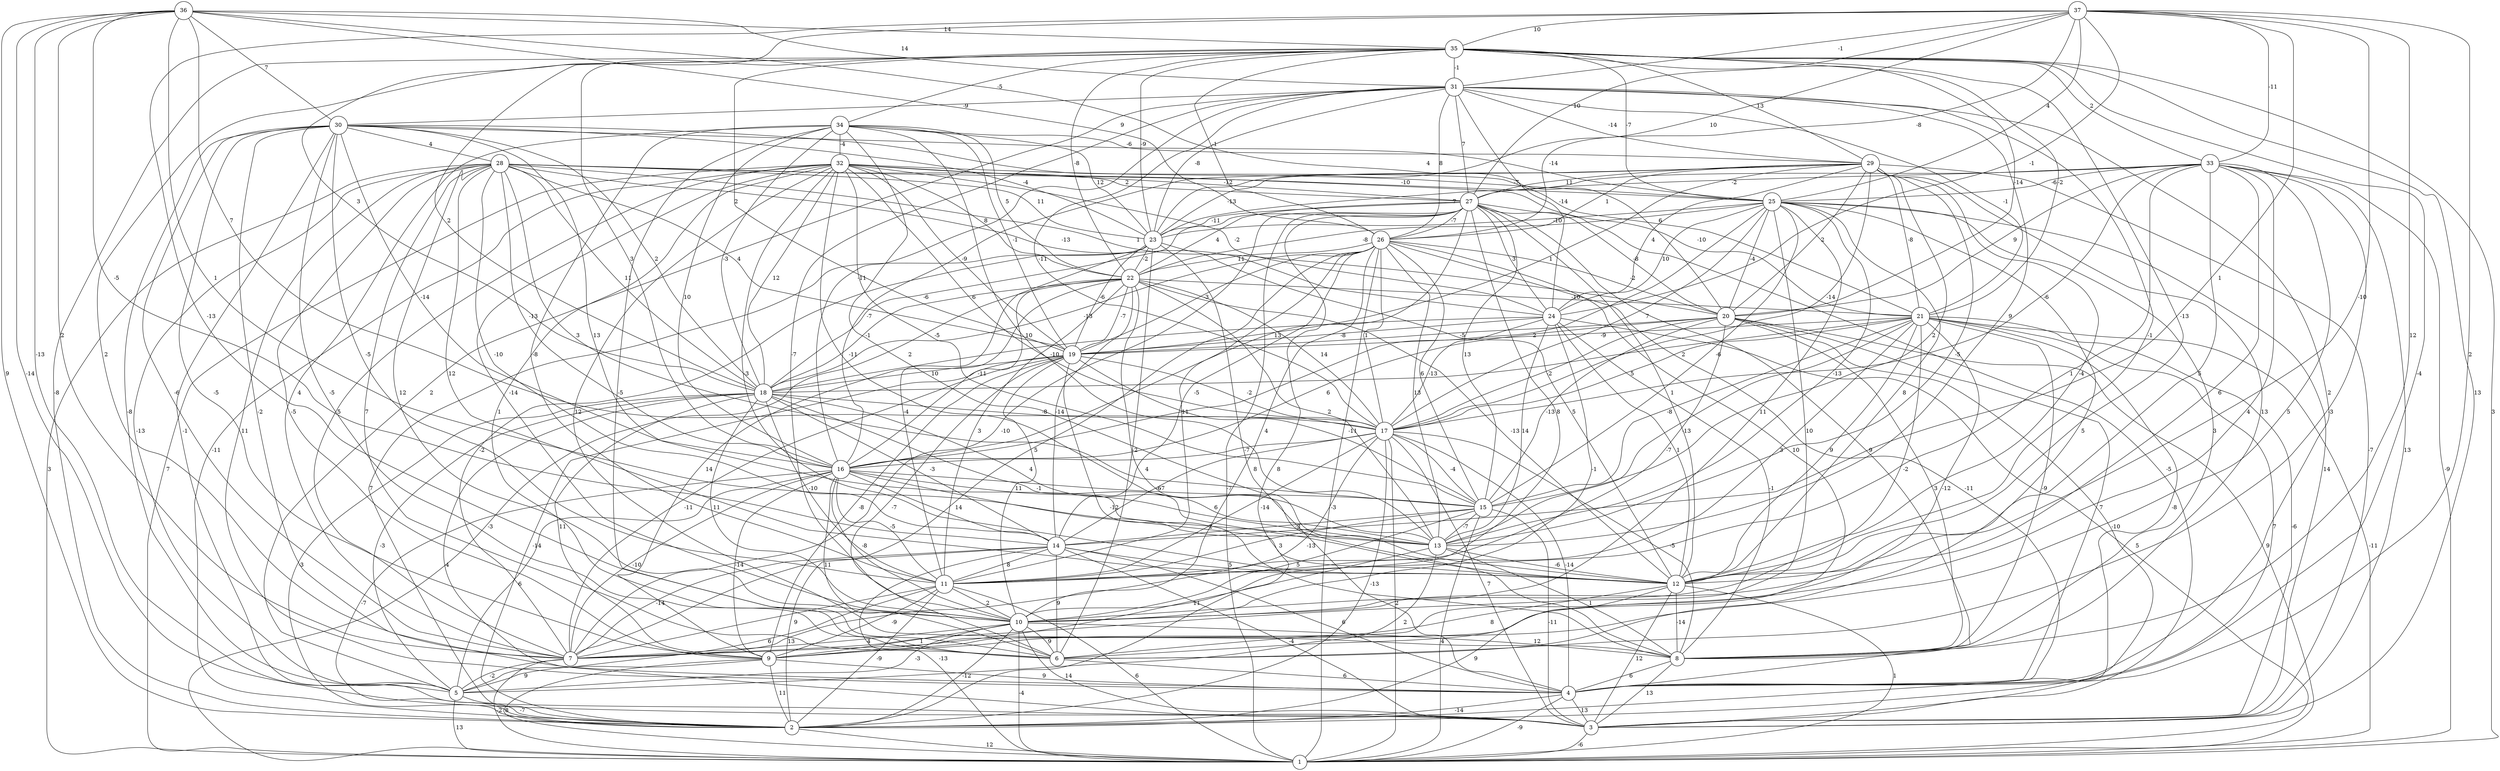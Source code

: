 graph { 
	 fontname="Helvetica,Arial,sans-serif" 
	 node [shape = circle]; 
	 37 -- 4 [label = "2"];
	 37 -- 8 [label = "12"];
	 37 -- 10 [label = "-13"];
	 37 -- 12 [label = "-10"];
	 37 -- 14 [label = "1"];
	 37 -- 18 [label = "3"];
	 37 -- 23 [label = "10"];
	 37 -- 24 [label = "-1"];
	 37 -- 25 [label = "4"];
	 37 -- 26 [label = "-8"];
	 37 -- 27 [label = "10"];
	 37 -- 31 [label = "-1"];
	 37 -- 33 [label = "-11"];
	 37 -- 35 [label = "10"];
	 36 -- 2 [label = "9"];
	 36 -- 3 [label = "-14"];
	 36 -- 5 [label = "-13"];
	 36 -- 7 [label = "2"];
	 36 -- 13 [label = "1"];
	 36 -- 14 [label = "-5"];
	 36 -- 17 [label = "7"];
	 36 -- 20 [label = "4"];
	 36 -- 26 [label = "9"];
	 36 -- 30 [label = "7"];
	 36 -- 31 [label = "14"];
	 36 -- 35 [label = "14"];
	 35 -- 1 [label = "3"];
	 35 -- 2 [label = "-8"];
	 35 -- 3 [label = "13"];
	 35 -- 4 [label = "-4"];
	 35 -- 7 [label = "2"];
	 35 -- 12 [label = "-13"];
	 35 -- 16 [label = "3"];
	 35 -- 18 [label = "2"];
	 35 -- 19 [label = "2"];
	 35 -- 20 [label = "-14"];
	 35 -- 21 [label = "-2"];
	 35 -- 22 [label = "-8"];
	 35 -- 23 [label = "-9"];
	 35 -- 25 [label = "-7"];
	 35 -- 26 [label = "-1"];
	 35 -- 29 [label = "13"];
	 35 -- 31 [label = "-1"];
	 35 -- 33 [label = "2"];
	 35 -- 34 [label = "-5"];
	 34 -- 6 [label = "-5"];
	 34 -- 7 [label = "4"];
	 34 -- 11 [label = "-8"];
	 34 -- 12 [label = "2"];
	 34 -- 13 [label = "10"];
	 34 -- 16 [label = "10"];
	 34 -- 18 [label = "-3"];
	 34 -- 19 [label = "-1"];
	 34 -- 22 [label = "5"];
	 34 -- 23 [label = "12"];
	 34 -- 29 [label = "-6"];
	 34 -- 32 [label = "-4"];
	 33 -- 1 [label = "-9"];
	 33 -- 3 [label = "13"];
	 33 -- 6 [label = "-3"];
	 33 -- 7 [label = "4"];
	 33 -- 9 [label = "5"];
	 33 -- 10 [label = "6"];
	 33 -- 11 [label = "1"];
	 33 -- 12 [label = "5"];
	 33 -- 17 [label = "-6"];
	 33 -- 20 [label = "9"];
	 33 -- 23 [label = "7"];
	 33 -- 25 [label = "-6"];
	 33 -- 27 [label = "-2"];
	 32 -- 1 [label = "7"];
	 32 -- 2 [label = "-11"];
	 32 -- 6 [label = "1"];
	 32 -- 7 [label = "5"];
	 32 -- 8 [label = "12"];
	 32 -- 10 [label = "-14"];
	 32 -- 12 [label = "-3"];
	 32 -- 13 [label = "-11"];
	 32 -- 15 [label = "-5"];
	 32 -- 17 [label = "6"];
	 32 -- 18 [label = "12"];
	 32 -- 19 [label = "-9"];
	 32 -- 21 [label = "-10"];
	 32 -- 22 [label = "8"];
	 32 -- 24 [label = "-2"];
	 32 -- 25 [label = "-7"];
	 32 -- 27 [label = "-12"];
	 31 -- 4 [label = "2"];
	 31 -- 5 [label = "2"];
	 31 -- 10 [label = "-7"];
	 31 -- 12 [label = "-1"];
	 31 -- 13 [label = "9"];
	 31 -- 16 [label = "-11"];
	 31 -- 17 [label = "-11"];
	 31 -- 21 [label = "-1"];
	 31 -- 23 [label = "-8"];
	 31 -- 24 [label = "-14"];
	 31 -- 26 [label = "8"];
	 31 -- 27 [label = "7"];
	 31 -- 29 [label = "-14"];
	 31 -- 30 [label = "-9"];
	 30 -- 3 [label = "-1"];
	 30 -- 4 [label = "-2"];
	 30 -- 5 [label = "-8"];
	 30 -- 6 [label = "-5"];
	 30 -- 7 [label = "-6"];
	 30 -- 9 [label = "-5"];
	 30 -- 11 [label = "-5"];
	 30 -- 13 [label = "13"];
	 30 -- 16 [label = "-14"];
	 30 -- 18 [label = "2"];
	 30 -- 21 [label = "6"];
	 30 -- 23 [label = "-4"];
	 30 -- 25 [label = "-14"];
	 30 -- 28 [label = "4"];
	 29 -- 3 [label = "-7"];
	 29 -- 8 [label = "13"];
	 29 -- 12 [label = "-4"];
	 29 -- 13 [label = "-5"];
	 29 -- 15 [label = "2"];
	 29 -- 16 [label = "-7"];
	 29 -- 17 [label = "-14"];
	 29 -- 19 [label = "1"];
	 29 -- 20 [label = "2"];
	 29 -- 21 [label = "-8"];
	 29 -- 23 [label = "-13"];
	 29 -- 24 [label = "4"];
	 29 -- 26 [label = "1"];
	 29 -- 27 [label = "11"];
	 28 -- 1 [label = "3"];
	 28 -- 4 [label = "11"];
	 28 -- 5 [label = "-13"];
	 28 -- 6 [label = "7"];
	 28 -- 9 [label = "-5"];
	 28 -- 10 [label = "12"];
	 28 -- 12 [label = "12"];
	 28 -- 14 [label = "-10"];
	 28 -- 15 [label = "3"];
	 28 -- 16 [label = "-13"];
	 28 -- 18 [label = "11"];
	 28 -- 19 [label = "4"];
	 28 -- 20 [label = "1"];
	 28 -- 23 [label = "11"];
	 28 -- 24 [label = "-13"];
	 28 -- 25 [label = "-10"];
	 28 -- 27 [label = "2"];
	 27 -- 1 [label = "-7"];
	 27 -- 2 [label = "8"];
	 27 -- 3 [label = "-5"];
	 27 -- 4 [label = "9"];
	 27 -- 7 [label = "-10"];
	 27 -- 10 [label = "8"];
	 27 -- 12 [label = "1"];
	 27 -- 15 [label = "13"];
	 27 -- 16 [label = "13"];
	 27 -- 18 [label = "-6"];
	 27 -- 20 [label = "-8"];
	 27 -- 22 [label = "4"];
	 27 -- 23 [label = "-11"];
	 27 -- 24 [label = "3"];
	 27 -- 26 [label = "-7"];
	 26 -- 1 [label = "-3"];
	 26 -- 2 [label = "-11"];
	 26 -- 6 [label = "10"];
	 26 -- 7 [label = "5"];
	 26 -- 10 [label = "4"];
	 26 -- 11 [label = "11"];
	 26 -- 13 [label = "13"];
	 26 -- 14 [label = "-5"];
	 26 -- 15 [label = "6"];
	 26 -- 17 [label = "1"];
	 26 -- 18 [label = "-13"];
	 26 -- 19 [label = "-3"];
	 26 -- 20 [label = "-2"];
	 26 -- 22 [label = "11"];
	 25 -- 3 [label = "14"];
	 25 -- 6 [label = "5"];
	 25 -- 7 [label = "10"];
	 25 -- 8 [label = "3"];
	 25 -- 10 [label = "11"];
	 25 -- 12 [label = "8"];
	 25 -- 13 [label = "-13"];
	 25 -- 15 [label = "-6"];
	 25 -- 16 [label = "2"];
	 25 -- 17 [label = "7"];
	 25 -- 20 [label = "-4"];
	 25 -- 22 [label = "-8"];
	 25 -- 23 [label = "-10"];
	 25 -- 24 [label = "10"];
	 24 -- 1 [label = "5"];
	 24 -- 8 [label = "-1"];
	 24 -- 10 [label = "-1"];
	 24 -- 12 [label = "1"];
	 24 -- 13 [label = "14"];
	 24 -- 17 [label = "-13"];
	 24 -- 18 [label = "-10"];
	 24 -- 19 [label = "-8"];
	 23 -- 2 [label = "7"];
	 23 -- 4 [label = "8"];
	 23 -- 6 [label = "-2"];
	 23 -- 7 [label = "-2"];
	 23 -- 11 [label = "-4"];
	 23 -- 12 [label = "5"];
	 23 -- 19 [label = "-6"];
	 23 -- 22 [label = "-2"];
	 22 -- 1 [label = "-3"];
	 22 -- 8 [label = "4"];
	 22 -- 9 [label = "14"];
	 22 -- 11 [label = "3"];
	 22 -- 12 [label = "-13"];
	 22 -- 13 [label = "2"];
	 22 -- 14 [label = "-14"];
	 22 -- 16 [label = "-11"];
	 22 -- 17 [label = "14"];
	 22 -- 18 [label = "-1"];
	 22 -- 19 [label = "-7"];
	 22 -- 21 [label = "-10"];
	 21 -- 1 [label = "-11"];
	 21 -- 2 [label = "7"];
	 21 -- 3 [label = "-6"];
	 21 -- 4 [label = "-8"];
	 21 -- 8 [label = "-9"];
	 21 -- 9 [label = "-12"];
	 21 -- 10 [label = "-2"];
	 21 -- 11 [label = "3"];
	 21 -- 12 [label = "9"];
	 21 -- 13 [label = "-13"];
	 21 -- 15 [label = "-8"];
	 21 -- 17 [label = "5"];
	 21 -- 18 [label = "2"];
	 21 -- 19 [label = "-9"];
	 20 -- 1 [label = "9"];
	 20 -- 3 [label = "-10"];
	 20 -- 4 [label = "7"];
	 20 -- 8 [label = "3"];
	 20 -- 11 [label = "-7"];
	 20 -- 15 [label = "-13"];
	 20 -- 16 [label = "6"];
	 20 -- 17 [label = "-2"];
	 20 -- 19 [label = "-5"];
	 19 -- 2 [label = "-14"];
	 19 -- 6 [label = "-7"];
	 19 -- 7 [label = "-11"];
	 19 -- 8 [label = "-12"];
	 19 -- 9 [label = "-8"];
	 19 -- 10 [label = "11"];
	 19 -- 15 [label = "-11"];
	 19 -- 17 [label = "-2"];
	 19 -- 18 [label = "10"];
	 18 -- 2 [label = "-3"];
	 18 -- 3 [label = "4"];
	 18 -- 5 [label = "-3"];
	 18 -- 9 [label = "11"];
	 18 -- 10 [label = "11"];
	 18 -- 11 [label = "-10"];
	 18 -- 12 [label = "-1"];
	 18 -- 13 [label = "4"];
	 18 -- 14 [label = "-3"];
	 18 -- 17 [label = "-8"];
	 17 -- 1 [label = "2"];
	 17 -- 2 [label = "-13"];
	 17 -- 3 [label = "7"];
	 17 -- 4 [label = "-14"];
	 17 -- 7 [label = "-13"];
	 17 -- 8 [label = "-5"];
	 17 -- 11 [label = "-14"];
	 17 -- 14 [label = "-7"];
	 17 -- 15 [label = "-4"];
	 17 -- 16 [label = "-7"];
	 16 -- 2 [label = "-7"];
	 16 -- 5 [label = "6"];
	 16 -- 6 [label = "11"];
	 16 -- 7 [label = "-10"];
	 16 -- 9 [label = "-14"];
	 16 -- 10 [label = "-8"];
	 16 -- 11 [label = "-5"];
	 16 -- 12 [label = "2"];
	 16 -- 13 [label = "6"];
	 16 -- 14 [label = "14"];
	 16 -- 15 [label = "-6"];
	 15 -- 1 [label = "4"];
	 15 -- 3 [label = "-11"];
	 15 -- 10 [label = "5"];
	 15 -- 11 [label = "3"];
	 15 -- 13 [label = "-7"];
	 15 -- 14 [label = "-3"];
	 14 -- 1 [label = "-13"];
	 14 -- 2 [label = "13"];
	 14 -- 3 [label = "-4"];
	 14 -- 4 [label = "6"];
	 14 -- 6 [label = "9"];
	 14 -- 7 [label = "-14"];
	 14 -- 11 [label = "8"];
	 14 -- 12 [label = "5"];
	 13 -- 5 [label = "2"];
	 13 -- 8 [label = "1"];
	 13 -- 9 [label = "11"];
	 13 -- 12 [label = "-6"];
	 12 -- 1 [label = "1"];
	 12 -- 2 [label = "9"];
	 12 -- 3 [label = "12"];
	 12 -- 6 [label = "8"];
	 12 -- 8 [label = "-14"];
	 11 -- 1 [label = "6"];
	 11 -- 2 [label = "-9"];
	 11 -- 5 [label = "6"];
	 11 -- 7 [label = "9"];
	 11 -- 9 [label = "-9"];
	 11 -- 10 [label = "2"];
	 10 -- 1 [label = "-4"];
	 10 -- 2 [label = "-12"];
	 10 -- 3 [label = "14"];
	 10 -- 5 [label = "-3"];
	 10 -- 6 [label = "9"];
	 10 -- 7 [label = "4"];
	 10 -- 8 [label = "12"];
	 10 -- 9 [label = "1"];
	 9 -- 1 [label = "8"];
	 9 -- 2 [label = "11"];
	 9 -- 4 [label = "9"];
	 9 -- 5 [label = "9"];
	 8 -- 3 [label = "13"];
	 8 -- 4 [label = "6"];
	 7 -- 1 [label = "-2"];
	 7 -- 5 [label = "-2"];
	 6 -- 4 [label = "6"];
	 5 -- 1 [label = "13"];
	 5 -- 2 [label = "-7"];
	 4 -- 1 [label = "-9"];
	 4 -- 2 [label = "-14"];
	 4 -- 3 [label = "13"];
	 3 -- 1 [label = "-6"];
	 2 -- 1 [label = "12"];
	 1;
	 2;
	 3;
	 4;
	 5;
	 6;
	 7;
	 8;
	 9;
	 10;
	 11;
	 12;
	 13;
	 14;
	 15;
	 16;
	 17;
	 18;
	 19;
	 20;
	 21;
	 22;
	 23;
	 24;
	 25;
	 26;
	 27;
	 28;
	 29;
	 30;
	 31;
	 32;
	 33;
	 34;
	 35;
	 36;
	 37;
}
